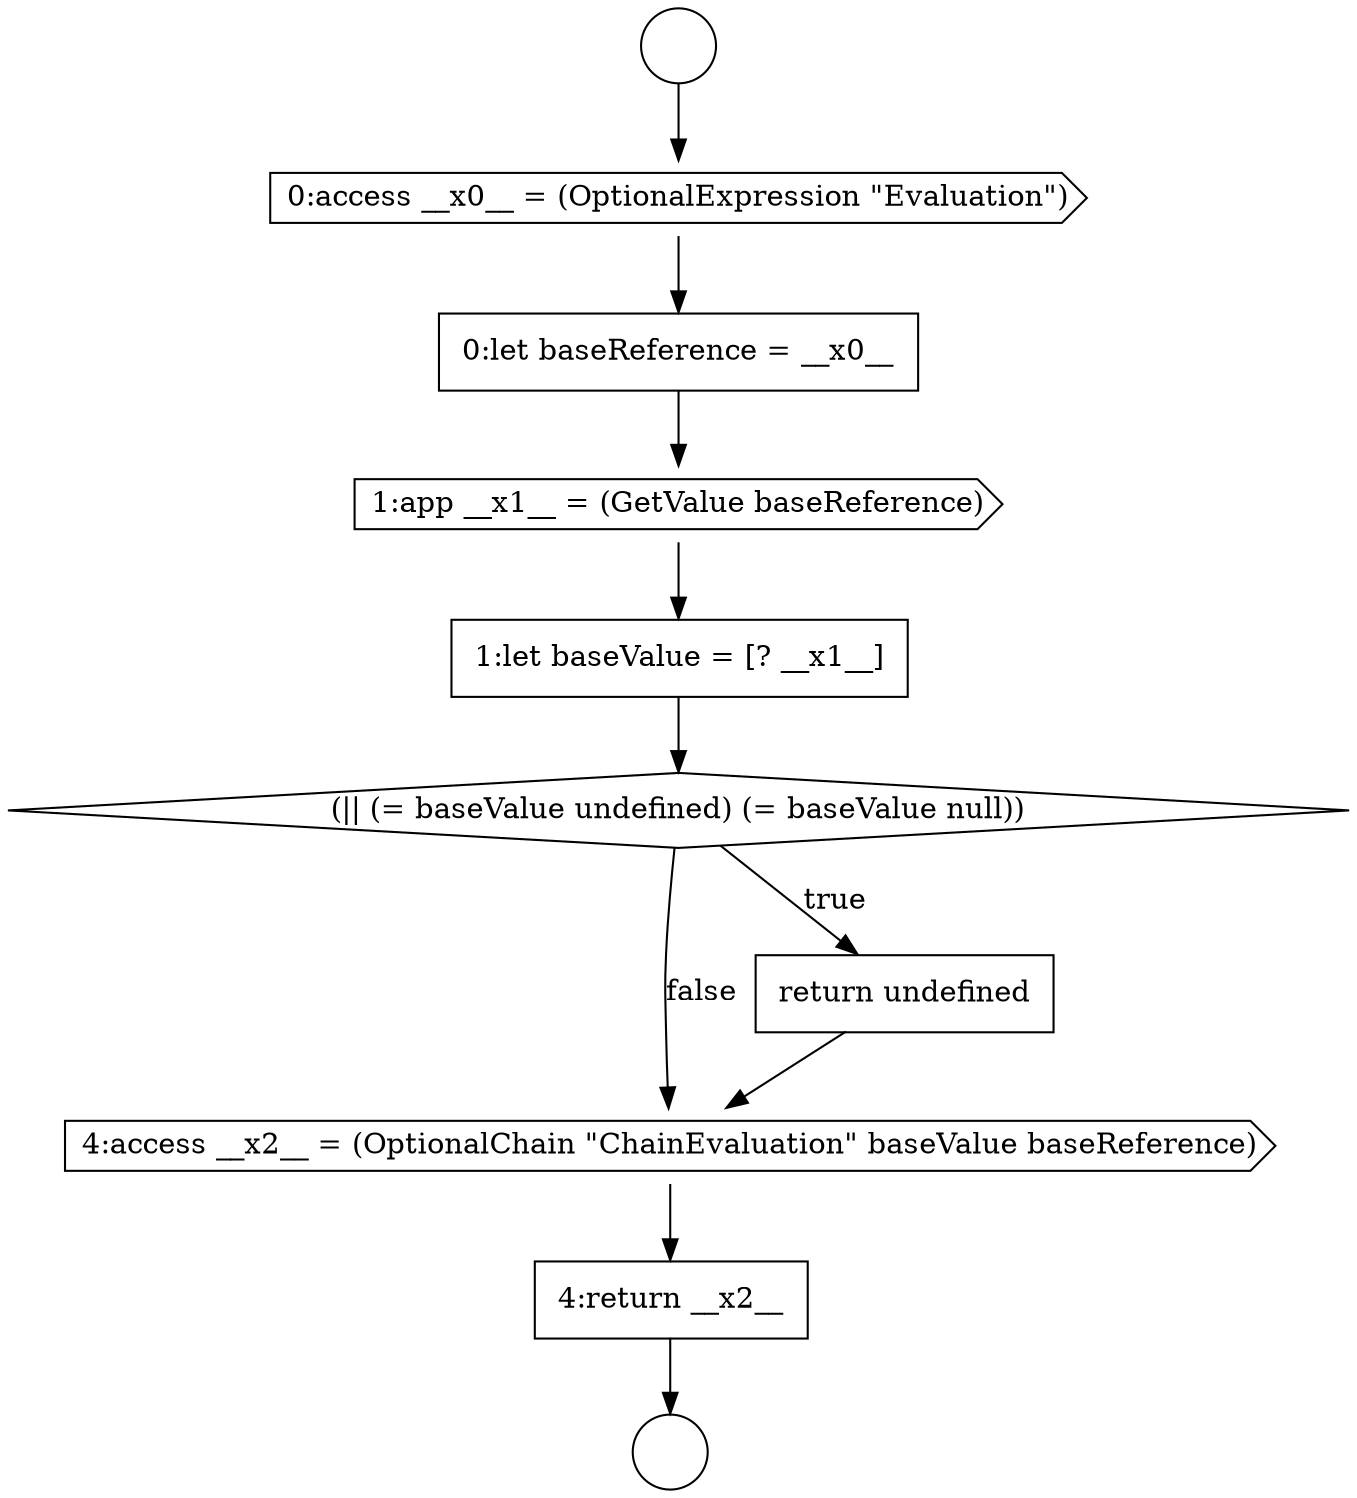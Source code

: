 digraph {
  node4821 [shape=cds, label=<<font color="black">4:access __x2__ = (OptionalChain &quot;ChainEvaluation&quot; baseValue baseReference)</font>> color="black" fillcolor="white" style=filled]
  node4817 [shape=cds, label=<<font color="black">1:app __x1__ = (GetValue baseReference)</font>> color="black" fillcolor="white" style=filled]
  node4814 [shape=circle label=" " color="black" fillcolor="white" style=filled]
  node4822 [shape=none, margin=0, label=<<font color="black">
    <table border="0" cellborder="1" cellspacing="0" cellpadding="10">
      <tr><td align="left">4:return __x2__</td></tr>
    </table>
  </font>> color="black" fillcolor="white" style=filled]
  node4818 [shape=none, margin=0, label=<<font color="black">
    <table border="0" cellborder="1" cellspacing="0" cellpadding="10">
      <tr><td align="left">1:let baseValue = [? __x1__]</td></tr>
    </table>
  </font>> color="black" fillcolor="white" style=filled]
  node4813 [shape=circle label=" " color="black" fillcolor="white" style=filled]
  node4819 [shape=diamond, label=<<font color="black">(|| (= baseValue undefined) (= baseValue null))</font>> color="black" fillcolor="white" style=filled]
  node4816 [shape=none, margin=0, label=<<font color="black">
    <table border="0" cellborder="1" cellspacing="0" cellpadding="10">
      <tr><td align="left">0:let baseReference = __x0__</td></tr>
    </table>
  </font>> color="black" fillcolor="white" style=filled]
  node4820 [shape=none, margin=0, label=<<font color="black">
    <table border="0" cellborder="1" cellspacing="0" cellpadding="10">
      <tr><td align="left">return undefined</td></tr>
    </table>
  </font>> color="black" fillcolor="white" style=filled]
  node4815 [shape=cds, label=<<font color="black">0:access __x0__ = (OptionalExpression &quot;Evaluation&quot;)</font>> color="black" fillcolor="white" style=filled]
  node4819 -> node4820 [label=<<font color="black">true</font>> color="black"]
  node4819 -> node4821 [label=<<font color="black">false</font>> color="black"]
  node4820 -> node4821 [ color="black"]
  node4817 -> node4818 [ color="black"]
  node4818 -> node4819 [ color="black"]
  node4815 -> node4816 [ color="black"]
  node4813 -> node4815 [ color="black"]
  node4822 -> node4814 [ color="black"]
  node4816 -> node4817 [ color="black"]
  node4821 -> node4822 [ color="black"]
}
